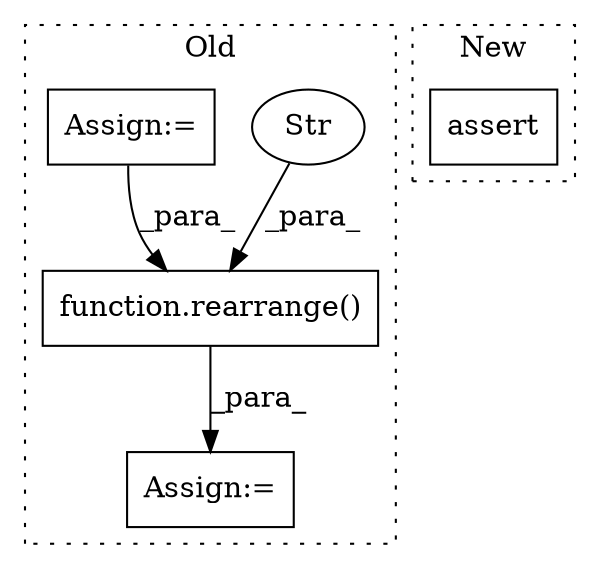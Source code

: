 digraph G {
subgraph cluster0 {
1 [label="function.rearrange()" a="75" s="6510,6550" l="10,1" shape="box"];
3 [label="Str" a="66" s="6536" l="14" shape="ellipse"];
4 [label="Assign:=" a="68" s="6452" l="3" shape="box"];
5 [label="Assign:=" a="68" s="6575" l="3" shape="box"];
label = "Old";
style="dotted";
}
subgraph cluster1 {
2 [label="assert" a="65" s="5663" l="7" shape="box"];
label = "New";
style="dotted";
}
1 -> 5 [label="_para_"];
3 -> 1 [label="_para_"];
4 -> 1 [label="_para_"];
}